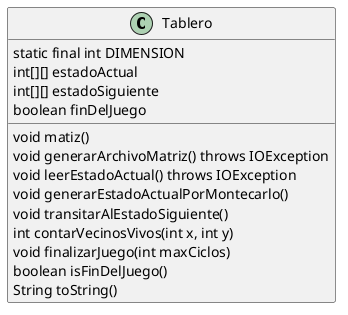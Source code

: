 @startuml

' Diagrama de clases
class Tablero {
    static final int DIMENSION
    int[][] estadoActual
    int[][] estadoSiguiente
    boolean finDelJuego
    void matiz()
    void generarArchivoMatriz() throws IOException
    void leerEstadoActual() throws IOException
    void generarEstadoActualPorMontecarlo()
    void transitarAlEstadoSiguiente()
    int contarVecinosVivos(int x, int y)
    void finalizarJuego(int maxCiclos)
    boolean isFinDelJuego()
    String toString()
}
@enduml
